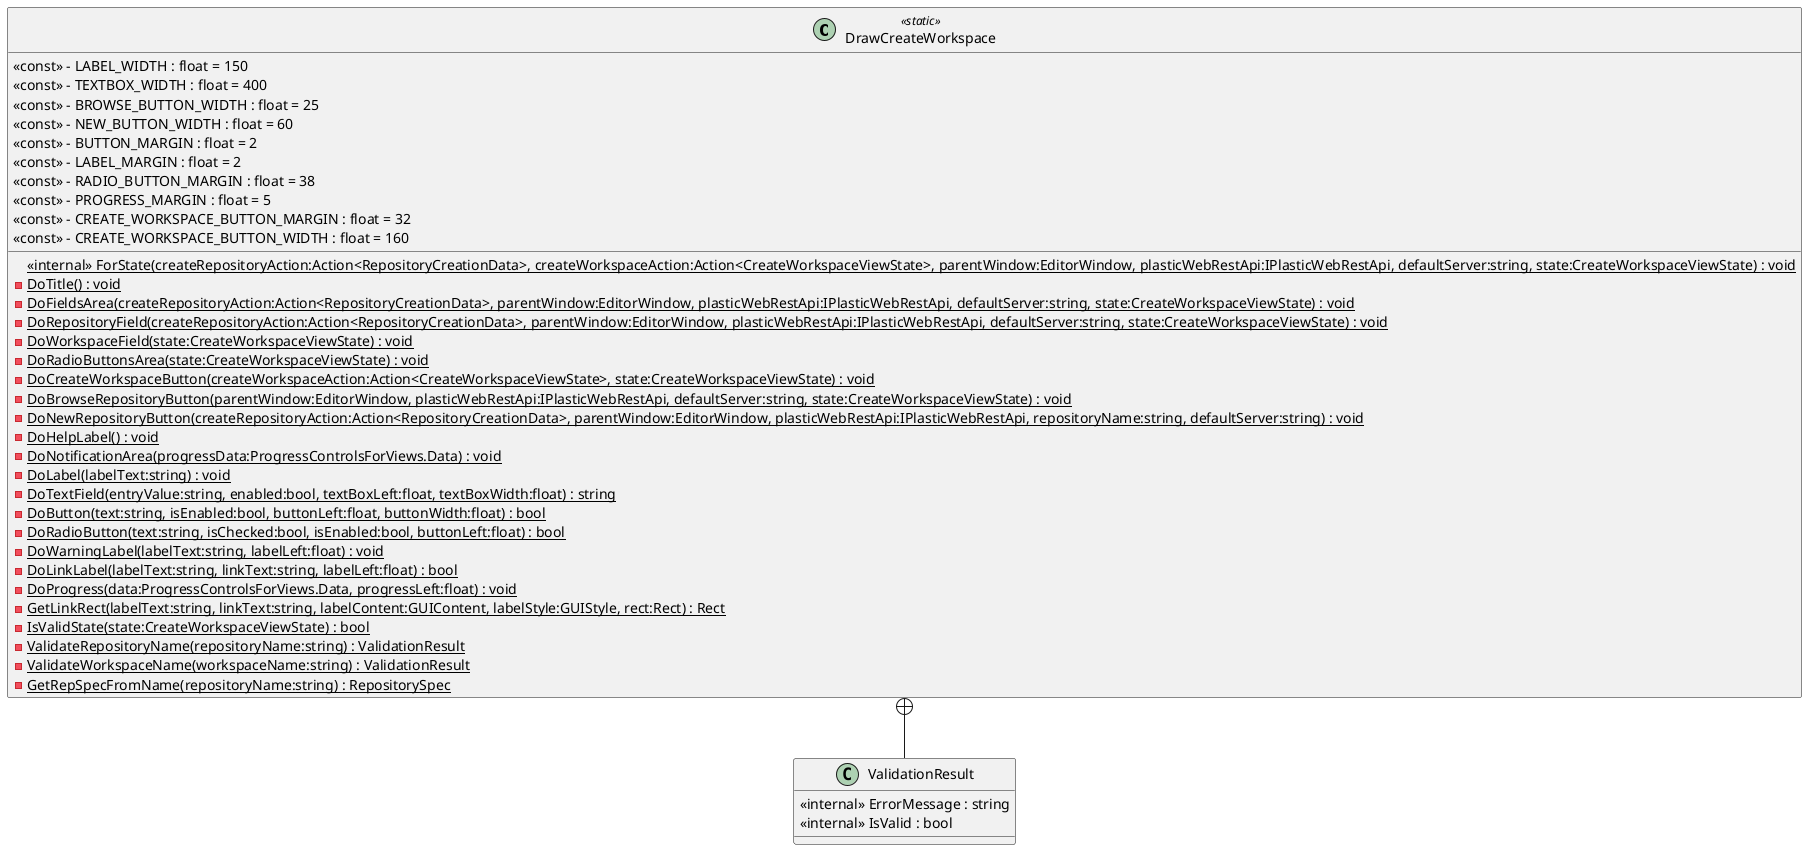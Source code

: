 @startuml
class DrawCreateWorkspace <<static>> {
    <<internal>> {static} ForState(createRepositoryAction:Action<RepositoryCreationData>, createWorkspaceAction:Action<CreateWorkspaceViewState>, parentWindow:EditorWindow, plasticWebRestApi:IPlasticWebRestApi, defaultServer:string, state:CreateWorkspaceViewState) : void
    {static} - DoTitle() : void
    {static} - DoFieldsArea(createRepositoryAction:Action<RepositoryCreationData>, parentWindow:EditorWindow, plasticWebRestApi:IPlasticWebRestApi, defaultServer:string, state:CreateWorkspaceViewState) : void
    {static} - DoRepositoryField(createRepositoryAction:Action<RepositoryCreationData>, parentWindow:EditorWindow, plasticWebRestApi:IPlasticWebRestApi, defaultServer:string, state:CreateWorkspaceViewState) : void
    {static} - DoWorkspaceField(state:CreateWorkspaceViewState) : void
    {static} - DoRadioButtonsArea(state:CreateWorkspaceViewState) : void
    {static} - DoCreateWorkspaceButton(createWorkspaceAction:Action<CreateWorkspaceViewState>, state:CreateWorkspaceViewState) : void
    {static} - DoBrowseRepositoryButton(parentWindow:EditorWindow, plasticWebRestApi:IPlasticWebRestApi, defaultServer:string, state:CreateWorkspaceViewState) : void
    {static} - DoNewRepositoryButton(createRepositoryAction:Action<RepositoryCreationData>, parentWindow:EditorWindow, plasticWebRestApi:IPlasticWebRestApi, repositoryName:string, defaultServer:string) : void
    {static} - DoHelpLabel() : void
    {static} - DoNotificationArea(progressData:ProgressControlsForViews.Data) : void
    {static} - DoLabel(labelText:string) : void
    {static} - DoTextField(entryValue:string, enabled:bool, textBoxLeft:float, textBoxWidth:float) : string
    {static} - DoButton(text:string, isEnabled:bool, buttonLeft:float, buttonWidth:float) : bool
    {static} - DoRadioButton(text:string, isChecked:bool, isEnabled:bool, buttonLeft:float) : bool
    {static} - DoWarningLabel(labelText:string, labelLeft:float) : void
    {static} - DoLinkLabel(labelText:string, linkText:string, labelLeft:float) : bool
    {static} - DoProgress(data:ProgressControlsForViews.Data, progressLeft:float) : void
    {static} - GetLinkRect(labelText:string, linkText:string, labelContent:GUIContent, labelStyle:GUIStyle, rect:Rect) : Rect
    {static} - IsValidState(state:CreateWorkspaceViewState) : bool
    {static} - ValidateRepositoryName(repositoryName:string) : ValidationResult
    {static} - ValidateWorkspaceName(workspaceName:string) : ValidationResult
    {static} - GetRepSpecFromName(repositoryName:string) : RepositorySpec
    <<const>> - LABEL_WIDTH : float = 150
    <<const>> - TEXTBOX_WIDTH : float = 400
    <<const>> - BROWSE_BUTTON_WIDTH : float = 25
    <<const>> - NEW_BUTTON_WIDTH : float = 60
    <<const>> - BUTTON_MARGIN : float = 2
    <<const>> - LABEL_MARGIN : float = 2
    <<const>> - RADIO_BUTTON_MARGIN : float = 38
    <<const>> - PROGRESS_MARGIN : float = 5
    <<const>> - CREATE_WORKSPACE_BUTTON_MARGIN : float = 32
    <<const>> - CREATE_WORKSPACE_BUTTON_WIDTH : float = 160
}
class ValidationResult {
    <<internal>> ErrorMessage : string
    <<internal>> IsValid : bool
}
DrawCreateWorkspace +-- ValidationResult
@enduml
